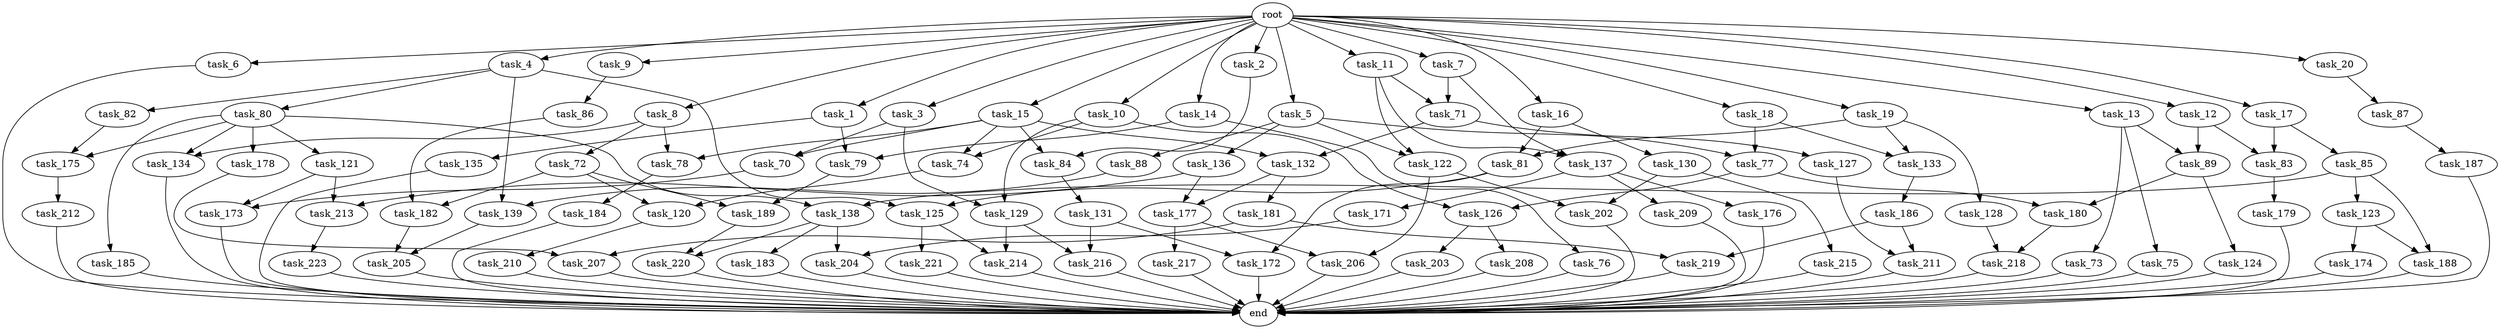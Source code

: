 digraph G {
  root [size="0.000000"];
  task_1 [size="2.048000"];
  task_2 [size="2.048000"];
  task_3 [size="2.048000"];
  task_4 [size="2.048000"];
  task_5 [size="2.048000"];
  task_6 [size="2.048000"];
  task_7 [size="2.048000"];
  task_8 [size="2.048000"];
  task_9 [size="2.048000"];
  task_10 [size="2.048000"];
  task_11 [size="2.048000"];
  task_12 [size="2.048000"];
  task_13 [size="2.048000"];
  task_14 [size="2.048000"];
  task_15 [size="2.048000"];
  task_16 [size="2.048000"];
  task_17 [size="2.048000"];
  task_18 [size="2.048000"];
  task_19 [size="2.048000"];
  task_20 [size="2.048000"];
  task_70 [size="3109556322.304000"];
  task_71 [size="223338299.392000"];
  task_72 [size="1717986918.400000"];
  task_73 [size="1391569403.904000"];
  task_74 [size="2783138807.808000"];
  task_75 [size="1391569403.904000"];
  task_76 [size="429496729.600000"];
  task_77 [size="1872605741.056000"];
  task_78 [size="3109556322.304000"];
  task_79 [size="2147483648.000000"];
  task_80 [size="154618822.656000"];
  task_81 [size="687194767.360000"];
  task_82 [size="154618822.656000"];
  task_83 [size="996432412.672000"];
  task_84 [size="1546188226.560000"];
  task_85 [size="841813590.016000"];
  task_86 [size="274877906.944000"];
  task_87 [size="154618822.656000"];
  task_88 [size="1717986918.400000"];
  task_89 [size="1546188226.560000"];
  task_120 [size="1546188226.560000"];
  task_121 [size="68719476.736000"];
  task_122 [size="1872605741.056000"];
  task_123 [size="429496729.600000"];
  task_124 [size="1391569403.904000"];
  task_125 [size="1546188226.560000"];
  task_126 [size="1666447310.848000"];
  task_127 [size="68719476.736000"];
  task_128 [size="618475290.624000"];
  task_129 [size="3109556322.304000"];
  task_130 [size="68719476.736000"];
  task_131 [size="1099511627.776000"];
  task_132 [size="1460288880.640000"];
  task_133 [size="773094113.280000"];
  task_134 [size="1786706395.136000"];
  task_135 [size="1717986918.400000"];
  task_136 [size="1717986918.400000"];
  task_137 [size="223338299.392000"];
  task_138 [size="498216206.336000"];
  task_139 [size="584115552.256000"];
  task_171 [size="68719476.736000"];
  task_172 [size="3109556322.304000"];
  task_173 [size="1254130450.432000"];
  task_174 [size="1099511627.776000"];
  task_175 [size="687194767.360000"];
  task_176 [size="68719476.736000"];
  task_177 [size="549755813.888000"];
  task_178 [size="68719476.736000"];
  task_179 [size="154618822.656000"];
  task_180 [size="1666447310.848000"];
  task_181 [size="274877906.944000"];
  task_182 [size="223338299.392000"];
  task_183 [size="1717986918.400000"];
  task_184 [size="841813590.016000"];
  task_185 [size="68719476.736000"];
  task_186 [size="841813590.016000"];
  task_187 [size="429496729.600000"];
  task_188 [size="1529008357.376000"];
  task_189 [size="1546188226.560000"];
  task_202 [size="1717986918.400000"];
  task_203 [size="841813590.016000"];
  task_204 [size="2559800508.416000"];
  task_205 [size="773094113.280000"];
  task_206 [size="1254130450.432000"];
  task_207 [size="687194767.360000"];
  task_208 [size="841813590.016000"];
  task_209 [size="68719476.736000"];
  task_210 [size="841813590.016000"];
  task_211 [size="2336462209.024000"];
  task_212 [size="618475290.624000"];
  task_213 [size="429496729.600000"];
  task_214 [size="3435973836.800000"];
  task_215 [size="618475290.624000"];
  task_216 [size="3435973836.800000"];
  task_217 [size="154618822.656000"];
  task_218 [size="429496729.600000"];
  task_219 [size="1236950581.248000"];
  task_220 [size="2559800508.416000"];
  task_221 [size="1717986918.400000"];
  task_223 [size="1391569403.904000"];
  end [size="0.000000"];

  root -> task_1 [size="1.000000"];
  root -> task_2 [size="1.000000"];
  root -> task_3 [size="1.000000"];
  root -> task_4 [size="1.000000"];
  root -> task_5 [size="1.000000"];
  root -> task_6 [size="1.000000"];
  root -> task_7 [size="1.000000"];
  root -> task_8 [size="1.000000"];
  root -> task_9 [size="1.000000"];
  root -> task_10 [size="1.000000"];
  root -> task_11 [size="1.000000"];
  root -> task_12 [size="1.000000"];
  root -> task_13 [size="1.000000"];
  root -> task_14 [size="1.000000"];
  root -> task_15 [size="1.000000"];
  root -> task_16 [size="1.000000"];
  root -> task_17 [size="1.000000"];
  root -> task_18 [size="1.000000"];
  root -> task_19 [size="1.000000"];
  root -> task_20 [size="1.000000"];
  task_1 -> task_79 [size="838860800.000000"];
  task_1 -> task_135 [size="838860800.000000"];
  task_2 -> task_84 [size="75497472.000000"];
  task_3 -> task_70 [size="838860800.000000"];
  task_3 -> task_129 [size="838860800.000000"];
  task_4 -> task_80 [size="75497472.000000"];
  task_4 -> task_82 [size="75497472.000000"];
  task_4 -> task_125 [size="75497472.000000"];
  task_4 -> task_139 [size="75497472.000000"];
  task_5 -> task_77 [size="838860800.000000"];
  task_5 -> task_88 [size="838860800.000000"];
  task_5 -> task_122 [size="838860800.000000"];
  task_5 -> task_136 [size="838860800.000000"];
  task_6 -> end [size="1.000000"];
  task_7 -> task_71 [size="33554432.000000"];
  task_7 -> task_137 [size="33554432.000000"];
  task_8 -> task_72 [size="838860800.000000"];
  task_8 -> task_78 [size="838860800.000000"];
  task_8 -> task_134 [size="838860800.000000"];
  task_9 -> task_86 [size="134217728.000000"];
  task_10 -> task_74 [size="679477248.000000"];
  task_10 -> task_126 [size="679477248.000000"];
  task_10 -> task_129 [size="679477248.000000"];
  task_11 -> task_71 [size="75497472.000000"];
  task_11 -> task_122 [size="75497472.000000"];
  task_11 -> task_137 [size="75497472.000000"];
  task_12 -> task_83 [size="75497472.000000"];
  task_12 -> task_89 [size="75497472.000000"];
  task_13 -> task_73 [size="679477248.000000"];
  task_13 -> task_75 [size="679477248.000000"];
  task_13 -> task_89 [size="679477248.000000"];
  task_14 -> task_76 [size="209715200.000000"];
  task_14 -> task_79 [size="209715200.000000"];
  task_15 -> task_70 [size="679477248.000000"];
  task_15 -> task_74 [size="679477248.000000"];
  task_15 -> task_78 [size="679477248.000000"];
  task_15 -> task_84 [size="679477248.000000"];
  task_15 -> task_132 [size="679477248.000000"];
  task_16 -> task_81 [size="33554432.000000"];
  task_16 -> task_130 [size="33554432.000000"];
  task_17 -> task_83 [size="411041792.000000"];
  task_17 -> task_85 [size="411041792.000000"];
  task_18 -> task_77 [size="75497472.000000"];
  task_18 -> task_133 [size="75497472.000000"];
  task_19 -> task_81 [size="301989888.000000"];
  task_19 -> task_128 [size="301989888.000000"];
  task_19 -> task_133 [size="301989888.000000"];
  task_20 -> task_87 [size="75497472.000000"];
  task_70 -> task_173 [size="536870912.000000"];
  task_71 -> task_127 [size="33554432.000000"];
  task_71 -> task_132 [size="33554432.000000"];
  task_72 -> task_120 [size="75497472.000000"];
  task_72 -> task_182 [size="75497472.000000"];
  task_72 -> task_189 [size="75497472.000000"];
  task_73 -> end [size="1.000000"];
  task_74 -> task_120 [size="679477248.000000"];
  task_75 -> end [size="1.000000"];
  task_76 -> end [size="1.000000"];
  task_77 -> task_126 [size="134217728.000000"];
  task_77 -> task_180 [size="134217728.000000"];
  task_78 -> task_184 [size="411041792.000000"];
  task_79 -> task_189 [size="679477248.000000"];
  task_80 -> task_121 [size="33554432.000000"];
  task_80 -> task_134 [size="33554432.000000"];
  task_80 -> task_138 [size="33554432.000000"];
  task_80 -> task_175 [size="33554432.000000"];
  task_80 -> task_178 [size="33554432.000000"];
  task_80 -> task_185 [size="33554432.000000"];
  task_81 -> task_125 [size="679477248.000000"];
  task_81 -> task_172 [size="679477248.000000"];
  task_82 -> task_175 [size="301989888.000000"];
  task_83 -> task_179 [size="75497472.000000"];
  task_84 -> task_131 [size="536870912.000000"];
  task_85 -> task_123 [size="209715200.000000"];
  task_85 -> task_138 [size="209715200.000000"];
  task_85 -> task_188 [size="209715200.000000"];
  task_86 -> task_182 [size="33554432.000000"];
  task_87 -> task_187 [size="209715200.000000"];
  task_88 -> task_139 [size="209715200.000000"];
  task_89 -> task_124 [size="679477248.000000"];
  task_89 -> task_180 [size="679477248.000000"];
  task_120 -> task_210 [size="411041792.000000"];
  task_121 -> task_173 [size="75497472.000000"];
  task_121 -> task_213 [size="75497472.000000"];
  task_122 -> task_202 [size="536870912.000000"];
  task_122 -> task_206 [size="536870912.000000"];
  task_123 -> task_174 [size="536870912.000000"];
  task_123 -> task_188 [size="536870912.000000"];
  task_124 -> end [size="1.000000"];
  task_125 -> task_214 [size="838860800.000000"];
  task_125 -> task_221 [size="838860800.000000"];
  task_126 -> task_203 [size="411041792.000000"];
  task_126 -> task_208 [size="411041792.000000"];
  task_127 -> task_211 [size="838860800.000000"];
  task_128 -> task_218 [size="75497472.000000"];
  task_129 -> task_214 [size="838860800.000000"];
  task_129 -> task_216 [size="838860800.000000"];
  task_130 -> task_202 [size="301989888.000000"];
  task_130 -> task_215 [size="301989888.000000"];
  task_131 -> task_172 [size="838860800.000000"];
  task_131 -> task_216 [size="838860800.000000"];
  task_132 -> task_177 [size="134217728.000000"];
  task_132 -> task_181 [size="134217728.000000"];
  task_133 -> task_186 [size="411041792.000000"];
  task_134 -> end [size="1.000000"];
  task_135 -> end [size="1.000000"];
  task_136 -> task_177 [size="134217728.000000"];
  task_136 -> task_213 [size="134217728.000000"];
  task_137 -> task_171 [size="33554432.000000"];
  task_137 -> task_176 [size="33554432.000000"];
  task_137 -> task_209 [size="33554432.000000"];
  task_138 -> task_183 [size="838860800.000000"];
  task_138 -> task_204 [size="838860800.000000"];
  task_138 -> task_220 [size="838860800.000000"];
  task_139 -> task_205 [size="75497472.000000"];
  task_171 -> task_204 [size="411041792.000000"];
  task_172 -> end [size="1.000000"];
  task_173 -> end [size="1.000000"];
  task_174 -> end [size="1.000000"];
  task_175 -> task_212 [size="301989888.000000"];
  task_176 -> end [size="1.000000"];
  task_177 -> task_206 [size="75497472.000000"];
  task_177 -> task_217 [size="75497472.000000"];
  task_178 -> task_207 [size="33554432.000000"];
  task_179 -> end [size="1.000000"];
  task_180 -> task_218 [size="134217728.000000"];
  task_181 -> task_207 [size="301989888.000000"];
  task_181 -> task_219 [size="301989888.000000"];
  task_182 -> task_205 [size="301989888.000000"];
  task_183 -> end [size="1.000000"];
  task_184 -> end [size="1.000000"];
  task_185 -> end [size="1.000000"];
  task_186 -> task_211 [size="301989888.000000"];
  task_186 -> task_219 [size="301989888.000000"];
  task_187 -> end [size="1.000000"];
  task_188 -> end [size="1.000000"];
  task_189 -> task_220 [size="411041792.000000"];
  task_202 -> end [size="1.000000"];
  task_203 -> end [size="1.000000"];
  task_204 -> end [size="1.000000"];
  task_205 -> end [size="1.000000"];
  task_206 -> end [size="1.000000"];
  task_207 -> end [size="1.000000"];
  task_208 -> end [size="1.000000"];
  task_209 -> end [size="1.000000"];
  task_210 -> end [size="1.000000"];
  task_211 -> end [size="1.000000"];
  task_212 -> end [size="1.000000"];
  task_213 -> task_223 [size="679477248.000000"];
  task_214 -> end [size="1.000000"];
  task_215 -> end [size="1.000000"];
  task_216 -> end [size="1.000000"];
  task_217 -> end [size="1.000000"];
  task_218 -> end [size="1.000000"];
  task_219 -> end [size="1.000000"];
  task_220 -> end [size="1.000000"];
  task_221 -> end [size="1.000000"];
  task_223 -> end [size="1.000000"];
}
